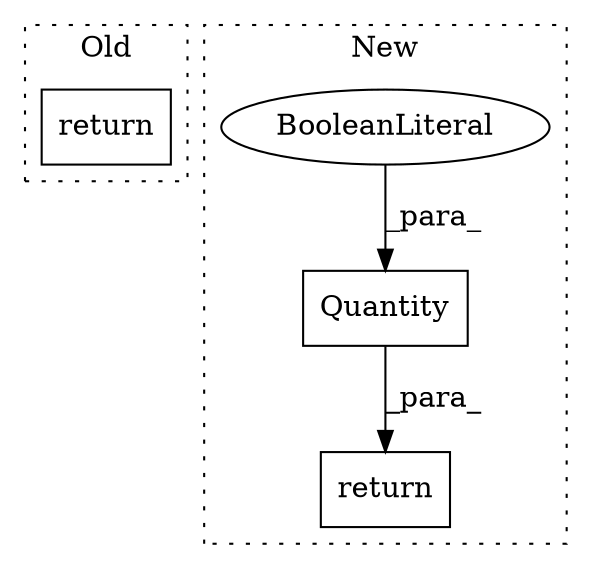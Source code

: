 digraph G {
subgraph cluster0 {
1 [label="return" a="41" s="25815" l="7" shape="box"];
label = "Old";
style="dotted";
}
subgraph cluster1 {
2 [label="Quantity" a="32" s="27095,27120" l="9,1" shape="box"];
3 [label="return" a="41" s="27088" l="7" shape="box"];
4 [label="BooleanLiteral" a="9" s="27110" l="5" shape="ellipse"];
label = "New";
style="dotted";
}
2 -> 3 [label="_para_"];
4 -> 2 [label="_para_"];
}
